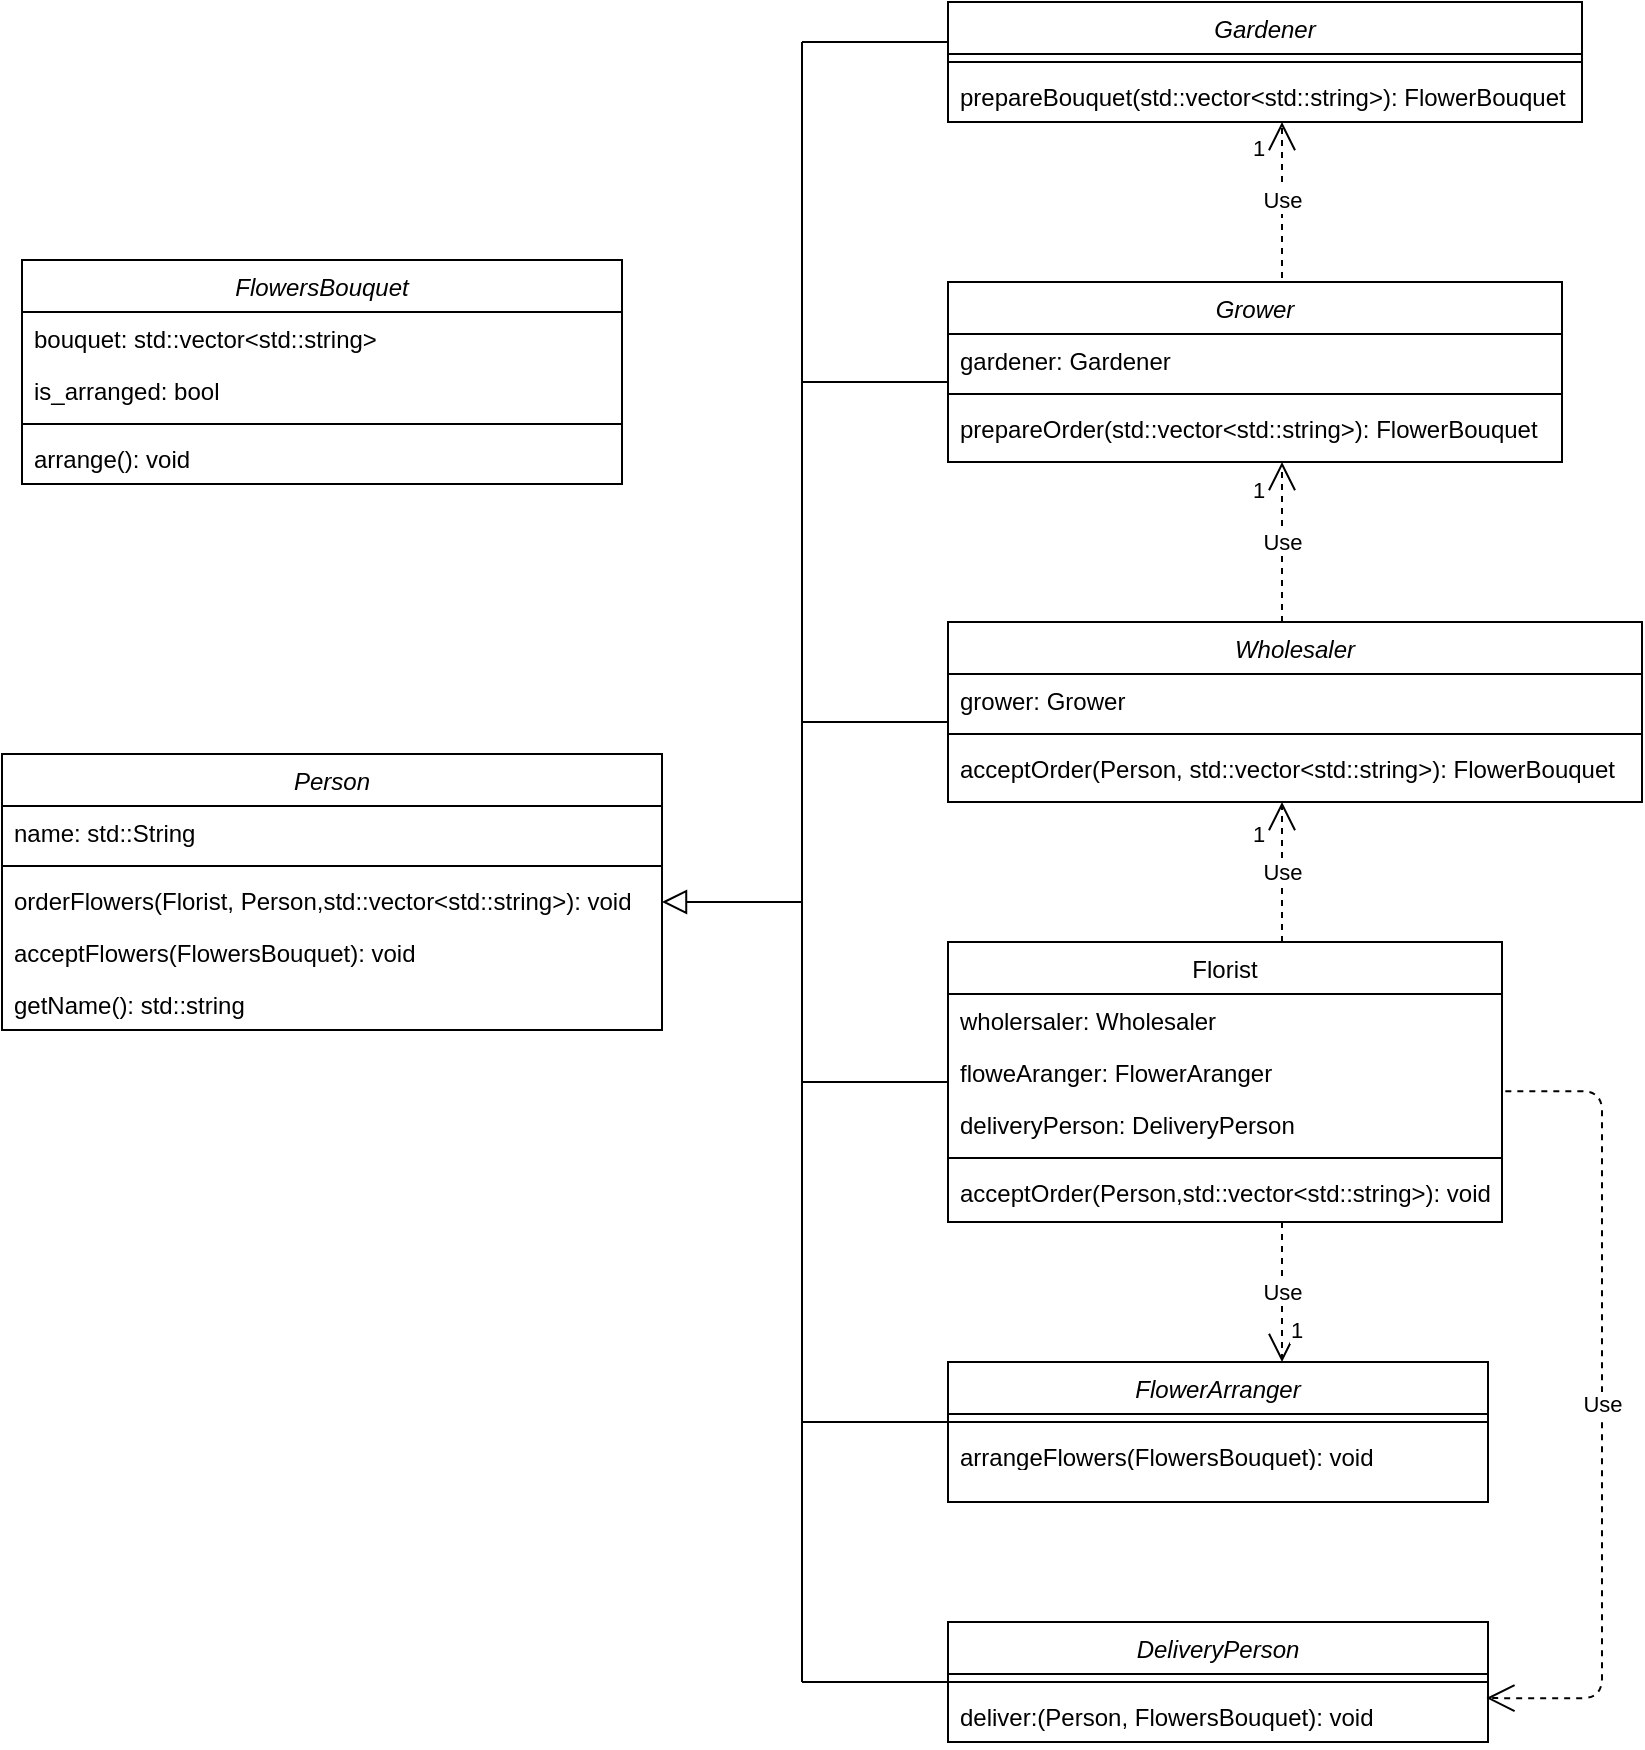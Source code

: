 <mxfile version="14.6.9" type="github">
  <diagram id="C5RBs43oDa-KdzZeNtuy" name="Page-1">
    <mxGraphModel dx="1468" dy="925" grid="1" gridSize="10" guides="1" tooltips="1" connect="1" arrows="1" fold="1" page="1" pageScale="1" pageWidth="827" pageHeight="1169" math="0" shadow="0">
      <root>
        <mxCell id="WIyWlLk6GJQsqaUBKTNV-0" />
        <mxCell id="WIyWlLk6GJQsqaUBKTNV-1" parent="WIyWlLk6GJQsqaUBKTNV-0" />
        <mxCell id="zkfFHV4jXpPFQw0GAbJ--0" value="Person" style="swimlane;fontStyle=2;align=center;verticalAlign=top;childLayout=stackLayout;horizontal=1;startSize=26;horizontalStack=0;resizeParent=1;resizeLast=0;collapsible=1;marginBottom=0;rounded=0;shadow=0;strokeWidth=1;" parent="WIyWlLk6GJQsqaUBKTNV-1" vertex="1">
          <mxGeometry y="516" width="330" height="138" as="geometry">
            <mxRectangle x="230" y="140" width="160" height="26" as="alternateBounds" />
          </mxGeometry>
        </mxCell>
        <mxCell id="zkfFHV4jXpPFQw0GAbJ--1" value="name: std::String" style="text;align=left;verticalAlign=top;spacingLeft=4;spacingRight=4;overflow=hidden;rotatable=0;points=[[0,0.5],[1,0.5]];portConstraint=eastwest;" parent="zkfFHV4jXpPFQw0GAbJ--0" vertex="1">
          <mxGeometry y="26" width="330" height="26" as="geometry" />
        </mxCell>
        <mxCell id="zkfFHV4jXpPFQw0GAbJ--4" value="" style="line;html=1;strokeWidth=1;align=left;verticalAlign=middle;spacingTop=-1;spacingLeft=3;spacingRight=3;rotatable=0;labelPosition=right;points=[];portConstraint=eastwest;" parent="zkfFHV4jXpPFQw0GAbJ--0" vertex="1">
          <mxGeometry y="52" width="330" height="8" as="geometry" />
        </mxCell>
        <mxCell id="JRQ41yv-eD_Tn_4ovf59-32" value="orderFlowers(Florist, Person,std::vector&lt;std::string&gt;): void" style="text;align=left;verticalAlign=top;spacingLeft=4;spacingRight=4;overflow=hidden;rotatable=0;points=[[0,0.5],[1,0.5]];portConstraint=eastwest;" vertex="1" parent="zkfFHV4jXpPFQw0GAbJ--0">
          <mxGeometry y="60" width="330" height="26" as="geometry" />
        </mxCell>
        <mxCell id="zkfFHV4jXpPFQw0GAbJ--5" value="acceptFlowers(FlowersBouquet): void" style="text;align=left;verticalAlign=top;spacingLeft=4;spacingRight=4;overflow=hidden;rotatable=0;points=[[0,0.5],[1,0.5]];portConstraint=eastwest;" parent="zkfFHV4jXpPFQw0GAbJ--0" vertex="1">
          <mxGeometry y="86" width="330" height="26" as="geometry" />
        </mxCell>
        <mxCell id="JRQ41yv-eD_Tn_4ovf59-111" value="getName(): std::string" style="text;align=left;verticalAlign=top;spacingLeft=4;spacingRight=4;overflow=hidden;rotatable=0;points=[[0,0.5],[1,0.5]];portConstraint=eastwest;" vertex="1" parent="zkfFHV4jXpPFQw0GAbJ--0">
          <mxGeometry y="112" width="330" height="26" as="geometry" />
        </mxCell>
        <mxCell id="zkfFHV4jXpPFQw0GAbJ--6" value="Florist" style="swimlane;fontStyle=0;align=center;verticalAlign=top;childLayout=stackLayout;horizontal=1;startSize=26;horizontalStack=0;resizeParent=1;resizeLast=0;collapsible=1;marginBottom=0;rounded=0;shadow=0;strokeWidth=1;" parent="WIyWlLk6GJQsqaUBKTNV-1" vertex="1">
          <mxGeometry x="473" y="610" width="277" height="140" as="geometry">
            <mxRectangle x="130" y="380" width="160" height="26" as="alternateBounds" />
          </mxGeometry>
        </mxCell>
        <mxCell id="zkfFHV4jXpPFQw0GAbJ--7" value="wholersaler: Wholesaler" style="text;align=left;verticalAlign=top;spacingLeft=4;spacingRight=4;overflow=hidden;rotatable=0;points=[[0,0.5],[1,0.5]];portConstraint=eastwest;" parent="zkfFHV4jXpPFQw0GAbJ--6" vertex="1">
          <mxGeometry y="26" width="277" height="26" as="geometry" />
        </mxCell>
        <mxCell id="JRQ41yv-eD_Tn_4ovf59-30" value="floweAranger: FlowerAranger" style="text;align=left;verticalAlign=top;spacingLeft=4;spacingRight=4;overflow=hidden;rotatable=0;points=[[0,0.5],[1,0.5]];portConstraint=eastwest;rounded=0;shadow=0;html=0;" vertex="1" parent="zkfFHV4jXpPFQw0GAbJ--6">
          <mxGeometry y="52" width="277" height="26" as="geometry" />
        </mxCell>
        <mxCell id="JRQ41yv-eD_Tn_4ovf59-31" value="deliveryPerson: DeliveryPerson" style="text;align=left;verticalAlign=top;spacingLeft=4;spacingRight=4;overflow=hidden;rotatable=0;points=[[0,0.5],[1,0.5]];portConstraint=eastwest;rounded=0;shadow=0;html=0;" vertex="1" parent="zkfFHV4jXpPFQw0GAbJ--6">
          <mxGeometry y="78" width="277" height="26" as="geometry" />
        </mxCell>
        <mxCell id="zkfFHV4jXpPFQw0GAbJ--9" value="" style="line;html=1;strokeWidth=1;align=left;verticalAlign=middle;spacingTop=-1;spacingLeft=3;spacingRight=3;rotatable=0;labelPosition=right;points=[];portConstraint=eastwest;" parent="zkfFHV4jXpPFQw0GAbJ--6" vertex="1">
          <mxGeometry y="104" width="277" height="8" as="geometry" />
        </mxCell>
        <mxCell id="zkfFHV4jXpPFQw0GAbJ--11" value="acceptOrder(Person,std::vector&lt;std::string&gt;): void" style="text;align=left;verticalAlign=top;spacingLeft=4;spacingRight=4;overflow=hidden;rotatable=0;points=[[0,0.5],[1,0.5]];portConstraint=eastwest;" parent="zkfFHV4jXpPFQw0GAbJ--6" vertex="1">
          <mxGeometry y="112" width="277" height="26" as="geometry" />
        </mxCell>
        <mxCell id="zkfFHV4jXpPFQw0GAbJ--12" value="" style="endArrow=block;endSize=10;endFill=0;shadow=0;strokeWidth=1;rounded=0;edgeStyle=elbowEdgeStyle;elbow=vertical;" parent="WIyWlLk6GJQsqaUBKTNV-1" target="zkfFHV4jXpPFQw0GAbJ--0" edge="1">
          <mxGeometry width="160" relative="1" as="geometry">
            <mxPoint x="400" y="630" as="sourcePoint" />
            <mxPoint x="210" y="33" as="targetPoint" />
            <Array as="points">
              <mxPoint x="370" y="590" />
            </Array>
          </mxGeometry>
        </mxCell>
        <mxCell id="JRQ41yv-eD_Tn_4ovf59-46" value="Wholesaler" style="swimlane;fontStyle=2;align=center;verticalAlign=top;childLayout=stackLayout;horizontal=1;startSize=26;horizontalStack=0;resizeParent=1;resizeLast=0;collapsible=1;marginBottom=0;rounded=0;shadow=0;strokeWidth=1;" vertex="1" parent="WIyWlLk6GJQsqaUBKTNV-1">
          <mxGeometry x="473" y="450" width="347" height="90" as="geometry">
            <mxRectangle x="230" y="140" width="160" height="26" as="alternateBounds" />
          </mxGeometry>
        </mxCell>
        <mxCell id="JRQ41yv-eD_Tn_4ovf59-47" value="grower: Grower" style="text;align=left;verticalAlign=top;spacingLeft=4;spacingRight=4;overflow=hidden;rotatable=0;points=[[0,0.5],[1,0.5]];portConstraint=eastwest;" vertex="1" parent="JRQ41yv-eD_Tn_4ovf59-46">
          <mxGeometry y="26" width="347" height="26" as="geometry" />
        </mxCell>
        <mxCell id="JRQ41yv-eD_Tn_4ovf59-48" value="" style="line;html=1;strokeWidth=1;align=left;verticalAlign=middle;spacingTop=-1;spacingLeft=3;spacingRight=3;rotatable=0;labelPosition=right;points=[];portConstraint=eastwest;" vertex="1" parent="JRQ41yv-eD_Tn_4ovf59-46">
          <mxGeometry y="52" width="347" height="8" as="geometry" />
        </mxCell>
        <mxCell id="JRQ41yv-eD_Tn_4ovf59-50" value="acceptOrder(Person, std::vector&lt;std::string&gt;): FlowerBouquet" style="text;align=left;verticalAlign=top;spacingLeft=4;spacingRight=4;overflow=hidden;rotatable=0;points=[[0,0.5],[1,0.5]];portConstraint=eastwest;" vertex="1" parent="JRQ41yv-eD_Tn_4ovf59-46">
          <mxGeometry y="60" width="347" height="26" as="geometry" />
        </mxCell>
        <mxCell id="JRQ41yv-eD_Tn_4ovf59-52" value="Grower" style="swimlane;fontStyle=2;align=center;verticalAlign=top;childLayout=stackLayout;horizontal=1;startSize=26;horizontalStack=0;resizeParent=1;resizeLast=0;collapsible=1;marginBottom=0;rounded=0;shadow=0;strokeWidth=1;" vertex="1" parent="WIyWlLk6GJQsqaUBKTNV-1">
          <mxGeometry x="473" y="280" width="307" height="90" as="geometry">
            <mxRectangle x="230" y="140" width="160" height="26" as="alternateBounds" />
          </mxGeometry>
        </mxCell>
        <mxCell id="JRQ41yv-eD_Tn_4ovf59-53" value="gardener: Gardener" style="text;align=left;verticalAlign=top;spacingLeft=4;spacingRight=4;overflow=hidden;rotatable=0;points=[[0,0.5],[1,0.5]];portConstraint=eastwest;" vertex="1" parent="JRQ41yv-eD_Tn_4ovf59-52">
          <mxGeometry y="26" width="307" height="26" as="geometry" />
        </mxCell>
        <mxCell id="JRQ41yv-eD_Tn_4ovf59-54" value="" style="line;html=1;strokeWidth=1;align=left;verticalAlign=middle;spacingTop=-1;spacingLeft=3;spacingRight=3;rotatable=0;labelPosition=right;points=[];portConstraint=eastwest;" vertex="1" parent="JRQ41yv-eD_Tn_4ovf59-52">
          <mxGeometry y="52" width="307" height="8" as="geometry" />
        </mxCell>
        <mxCell id="JRQ41yv-eD_Tn_4ovf59-55" value="prepareOrder(std::vector&lt;std::string&gt;): FlowerBouquet" style="text;align=left;verticalAlign=top;spacingLeft=4;spacingRight=4;overflow=hidden;rotatable=0;points=[[0,0.5],[1,0.5]];portConstraint=eastwest;" vertex="1" parent="JRQ41yv-eD_Tn_4ovf59-52">
          <mxGeometry y="60" width="307" height="26" as="geometry" />
        </mxCell>
        <mxCell id="JRQ41yv-eD_Tn_4ovf59-79" value="Gardener" style="swimlane;fontStyle=2;align=center;verticalAlign=top;childLayout=stackLayout;horizontal=1;startSize=26;horizontalStack=0;resizeParent=1;resizeLast=0;collapsible=1;marginBottom=0;rounded=0;shadow=0;strokeWidth=1;" vertex="1" parent="WIyWlLk6GJQsqaUBKTNV-1">
          <mxGeometry x="473" y="140" width="317" height="60" as="geometry">
            <mxRectangle x="230" y="140" width="160" height="26" as="alternateBounds" />
          </mxGeometry>
        </mxCell>
        <mxCell id="JRQ41yv-eD_Tn_4ovf59-81" value="" style="line;html=1;strokeWidth=1;align=left;verticalAlign=middle;spacingTop=-1;spacingLeft=3;spacingRight=3;rotatable=0;labelPosition=right;points=[];portConstraint=eastwest;" vertex="1" parent="JRQ41yv-eD_Tn_4ovf59-79">
          <mxGeometry y="26" width="317" height="8" as="geometry" />
        </mxCell>
        <mxCell id="JRQ41yv-eD_Tn_4ovf59-82" value="prepareBouquet(std::vector&lt;std::string&gt;): FlowerBouquet" style="text;align=left;verticalAlign=top;spacingLeft=4;spacingRight=4;overflow=hidden;rotatable=0;points=[[0,0.5],[1,0.5]];portConstraint=eastwest;" vertex="1" parent="JRQ41yv-eD_Tn_4ovf59-79">
          <mxGeometry y="34" width="317" height="26" as="geometry" />
        </mxCell>
        <mxCell id="JRQ41yv-eD_Tn_4ovf59-89" value="FlowerArranger" style="swimlane;fontStyle=2;align=center;verticalAlign=top;childLayout=stackLayout;horizontal=1;startSize=26;horizontalStack=0;resizeParent=1;resizeLast=0;collapsible=1;marginBottom=0;rounded=0;shadow=0;strokeWidth=1;" vertex="1" parent="WIyWlLk6GJQsqaUBKTNV-1">
          <mxGeometry x="473" y="820" width="270" height="70" as="geometry">
            <mxRectangle x="230" y="140" width="160" height="26" as="alternateBounds" />
          </mxGeometry>
        </mxCell>
        <mxCell id="JRQ41yv-eD_Tn_4ovf59-90" value="" style="line;html=1;strokeWidth=1;align=left;verticalAlign=middle;spacingTop=-1;spacingLeft=3;spacingRight=3;rotatable=0;labelPosition=right;points=[];portConstraint=eastwest;" vertex="1" parent="JRQ41yv-eD_Tn_4ovf59-89">
          <mxGeometry y="26" width="270" height="8" as="geometry" />
        </mxCell>
        <mxCell id="JRQ41yv-eD_Tn_4ovf59-91" value="arrangeFlowers(FlowersBouquet): void" style="text;align=left;verticalAlign=top;spacingLeft=4;spacingRight=4;overflow=hidden;rotatable=0;points=[[0,0.5],[1,0.5]];portConstraint=eastwest;" vertex="1" parent="JRQ41yv-eD_Tn_4ovf59-89">
          <mxGeometry y="34" width="270" height="16" as="geometry" />
        </mxCell>
        <mxCell id="JRQ41yv-eD_Tn_4ovf59-92" value="DeliveryPerson" style="swimlane;fontStyle=2;align=center;verticalAlign=top;childLayout=stackLayout;horizontal=1;startSize=26;horizontalStack=0;resizeParent=1;resizeLast=0;collapsible=1;marginBottom=0;rounded=0;shadow=0;strokeWidth=1;" vertex="1" parent="WIyWlLk6GJQsqaUBKTNV-1">
          <mxGeometry x="473" y="950" width="270" height="60" as="geometry">
            <mxRectangle x="230" y="140" width="160" height="26" as="alternateBounds" />
          </mxGeometry>
        </mxCell>
        <mxCell id="JRQ41yv-eD_Tn_4ovf59-93" value="" style="line;html=1;strokeWidth=1;align=left;verticalAlign=middle;spacingTop=-1;spacingLeft=3;spacingRight=3;rotatable=0;labelPosition=right;points=[];portConstraint=eastwest;" vertex="1" parent="JRQ41yv-eD_Tn_4ovf59-92">
          <mxGeometry y="26" width="270" height="8" as="geometry" />
        </mxCell>
        <mxCell id="JRQ41yv-eD_Tn_4ovf59-94" value="deliver:(Person, FlowersBouquet): void" style="text;align=left;verticalAlign=top;spacingLeft=4;spacingRight=4;overflow=hidden;rotatable=0;points=[[0,0.5],[1,0.5]];portConstraint=eastwest;" vertex="1" parent="JRQ41yv-eD_Tn_4ovf59-92">
          <mxGeometry y="34" width="270" height="26" as="geometry" />
        </mxCell>
        <mxCell id="JRQ41yv-eD_Tn_4ovf59-95" value="FlowersBouquet" style="swimlane;fontStyle=2;align=center;verticalAlign=top;childLayout=stackLayout;horizontal=1;startSize=26;horizontalStack=0;resizeParent=1;resizeLast=0;collapsible=1;marginBottom=0;rounded=0;shadow=0;strokeWidth=1;" vertex="1" parent="WIyWlLk6GJQsqaUBKTNV-1">
          <mxGeometry x="10" y="269" width="300" height="112" as="geometry">
            <mxRectangle x="230" y="140" width="160" height="26" as="alternateBounds" />
          </mxGeometry>
        </mxCell>
        <mxCell id="JRQ41yv-eD_Tn_4ovf59-96" value="bouquet: std::vector&lt;std::string&gt;" style="text;align=left;verticalAlign=top;spacingLeft=4;spacingRight=4;overflow=hidden;rotatable=0;points=[[0,0.5],[1,0.5]];portConstraint=eastwest;" vertex="1" parent="JRQ41yv-eD_Tn_4ovf59-95">
          <mxGeometry y="26" width="300" height="26" as="geometry" />
        </mxCell>
        <mxCell id="JRQ41yv-eD_Tn_4ovf59-100" value="is_arranged: bool" style="text;align=left;verticalAlign=top;spacingLeft=4;spacingRight=4;overflow=hidden;rotatable=0;points=[[0,0.5],[1,0.5]];portConstraint=eastwest;" vertex="1" parent="JRQ41yv-eD_Tn_4ovf59-95">
          <mxGeometry y="52" width="300" height="26" as="geometry" />
        </mxCell>
        <mxCell id="JRQ41yv-eD_Tn_4ovf59-97" value="" style="line;html=1;strokeWidth=1;align=left;verticalAlign=middle;spacingTop=-1;spacingLeft=3;spacingRight=3;rotatable=0;labelPosition=right;points=[];portConstraint=eastwest;" vertex="1" parent="JRQ41yv-eD_Tn_4ovf59-95">
          <mxGeometry y="78" width="300" height="8" as="geometry" />
        </mxCell>
        <mxCell id="JRQ41yv-eD_Tn_4ovf59-98" value="arrange(): void" style="text;align=left;verticalAlign=top;spacingLeft=4;spacingRight=4;overflow=hidden;rotatable=0;points=[[0,0.5],[1,0.5]];portConstraint=eastwest;" vertex="1" parent="JRQ41yv-eD_Tn_4ovf59-95">
          <mxGeometry y="86" width="300" height="26" as="geometry" />
        </mxCell>
        <mxCell id="JRQ41yv-eD_Tn_4ovf59-101" value="" style="endArrow=none;html=1;" edge="1" parent="WIyWlLk6GJQsqaUBKTNV-1">
          <mxGeometry width="50" height="50" relative="1" as="geometry">
            <mxPoint x="400" y="980" as="sourcePoint" />
            <mxPoint x="400" y="160" as="targetPoint" />
          </mxGeometry>
        </mxCell>
        <mxCell id="JRQ41yv-eD_Tn_4ovf59-103" value="" style="endArrow=none;html=1;" edge="1" parent="WIyWlLk6GJQsqaUBKTNV-1">
          <mxGeometry width="50" height="50" relative="1" as="geometry">
            <mxPoint x="400" y="980" as="sourcePoint" />
            <mxPoint x="473" y="980" as="targetPoint" />
          </mxGeometry>
        </mxCell>
        <mxCell id="JRQ41yv-eD_Tn_4ovf59-104" value="" style="endArrow=none;html=1;" edge="1" parent="WIyWlLk6GJQsqaUBKTNV-1">
          <mxGeometry width="50" height="50" relative="1" as="geometry">
            <mxPoint x="400" y="850" as="sourcePoint" />
            <mxPoint x="473" y="850" as="targetPoint" />
          </mxGeometry>
        </mxCell>
        <mxCell id="JRQ41yv-eD_Tn_4ovf59-105" value="" style="endArrow=none;html=1;" edge="1" parent="WIyWlLk6GJQsqaUBKTNV-1">
          <mxGeometry width="50" height="50" relative="1" as="geometry">
            <mxPoint x="400" y="680" as="sourcePoint" />
            <mxPoint x="473" y="680" as="targetPoint" />
          </mxGeometry>
        </mxCell>
        <mxCell id="JRQ41yv-eD_Tn_4ovf59-106" value="" style="endArrow=none;html=1;" edge="1" parent="WIyWlLk6GJQsqaUBKTNV-1">
          <mxGeometry width="50" height="50" relative="1" as="geometry">
            <mxPoint x="400" y="500" as="sourcePoint" />
            <mxPoint x="473" y="500" as="targetPoint" />
          </mxGeometry>
        </mxCell>
        <mxCell id="JRQ41yv-eD_Tn_4ovf59-107" value="" style="endArrow=none;html=1;" edge="1" parent="WIyWlLk6GJQsqaUBKTNV-1">
          <mxGeometry width="50" height="50" relative="1" as="geometry">
            <mxPoint x="400" y="330" as="sourcePoint" />
            <mxPoint x="473" y="330" as="targetPoint" />
          </mxGeometry>
        </mxCell>
        <mxCell id="JRQ41yv-eD_Tn_4ovf59-108" value="" style="endArrow=none;html=1;" edge="1" parent="WIyWlLk6GJQsqaUBKTNV-1">
          <mxGeometry width="50" height="50" relative="1" as="geometry">
            <mxPoint x="400" y="160" as="sourcePoint" />
            <mxPoint x="473" y="160" as="targetPoint" />
          </mxGeometry>
        </mxCell>
        <mxCell id="JRQ41yv-eD_Tn_4ovf59-113" value="Use" style="endArrow=open;endSize=12;dashed=1;html=1;" edge="1" parent="WIyWlLk6GJQsqaUBKTNV-1">
          <mxGeometry width="160" relative="1" as="geometry">
            <mxPoint x="640" y="750" as="sourcePoint" />
            <mxPoint x="640" y="820" as="targetPoint" />
          </mxGeometry>
        </mxCell>
        <mxCell id="JRQ41yv-eD_Tn_4ovf59-125" value="1" style="edgeLabel;html=1;align=center;verticalAlign=middle;resizable=0;points=[];" vertex="1" connectable="0" parent="JRQ41yv-eD_Tn_4ovf59-113">
          <mxGeometry x="0.643" y="-4" relative="1" as="geometry">
            <mxPoint x="11" y="-4" as="offset" />
          </mxGeometry>
        </mxCell>
        <mxCell id="JRQ41yv-eD_Tn_4ovf59-115" value="Use" style="endArrow=open;endSize=12;dashed=1;html=1;exitX=1.006;exitY=-0.129;exitDx=0;exitDy=0;exitPerimeter=0;edgeStyle=orthogonalEdgeStyle;entryX=0.997;entryY=0.156;entryDx=0;entryDy=0;entryPerimeter=0;" edge="1" parent="WIyWlLk6GJQsqaUBKTNV-1" source="JRQ41yv-eD_Tn_4ovf59-31" target="JRQ41yv-eD_Tn_4ovf59-94">
          <mxGeometry width="160" relative="1" as="geometry">
            <mxPoint x="610.68" y="760.106" as="sourcePoint" />
            <mxPoint x="790" y="1010" as="targetPoint" />
            <Array as="points">
              <mxPoint x="800" y="685" />
              <mxPoint x="800" y="988" />
            </Array>
          </mxGeometry>
        </mxCell>
        <mxCell id="JRQ41yv-eD_Tn_4ovf59-119" value="Use" style="endArrow=open;endSize=12;dashed=1;html=1;" edge="1" parent="WIyWlLk6GJQsqaUBKTNV-1">
          <mxGeometry width="160" relative="1" as="geometry">
            <mxPoint x="640" y="610" as="sourcePoint" />
            <mxPoint x="640" y="540" as="targetPoint" />
          </mxGeometry>
        </mxCell>
        <mxCell id="JRQ41yv-eD_Tn_4ovf59-122" value="1" style="edgeLabel;html=1;align=center;verticalAlign=middle;resizable=0;points=[];" vertex="1" connectable="0" parent="JRQ41yv-eD_Tn_4ovf59-119">
          <mxGeometry x="-0.675" y="-2" relative="1" as="geometry">
            <mxPoint x="-14" y="-43" as="offset" />
          </mxGeometry>
        </mxCell>
        <mxCell id="JRQ41yv-eD_Tn_4ovf59-126" value="Use" style="endArrow=open;endSize=12;dashed=1;html=1;" edge="1" parent="WIyWlLk6GJQsqaUBKTNV-1">
          <mxGeometry width="160" relative="1" as="geometry">
            <mxPoint x="640" y="450" as="sourcePoint" />
            <mxPoint x="640" y="370" as="targetPoint" />
          </mxGeometry>
        </mxCell>
        <mxCell id="JRQ41yv-eD_Tn_4ovf59-127" value="1" style="edgeLabel;html=1;align=center;verticalAlign=middle;resizable=0;points=[];" vertex="1" connectable="0" parent="JRQ41yv-eD_Tn_4ovf59-126">
          <mxGeometry x="-0.675" y="-2" relative="1" as="geometry">
            <mxPoint x="-14" y="-53" as="offset" />
          </mxGeometry>
        </mxCell>
        <mxCell id="JRQ41yv-eD_Tn_4ovf59-128" value="Use" style="endArrow=open;endSize=12;dashed=1;html=1;" edge="1" parent="WIyWlLk6GJQsqaUBKTNV-1">
          <mxGeometry width="160" relative="1" as="geometry">
            <mxPoint x="640" y="278" as="sourcePoint" />
            <mxPoint x="640" y="200" as="targetPoint" />
          </mxGeometry>
        </mxCell>
        <mxCell id="JRQ41yv-eD_Tn_4ovf59-129" value="1" style="edgeLabel;html=1;align=center;verticalAlign=middle;resizable=0;points=[];" vertex="1" connectable="0" parent="JRQ41yv-eD_Tn_4ovf59-128">
          <mxGeometry x="-0.675" y="-2" relative="1" as="geometry">
            <mxPoint x="-14" y="-53" as="offset" />
          </mxGeometry>
        </mxCell>
      </root>
    </mxGraphModel>
  </diagram>
</mxfile>
